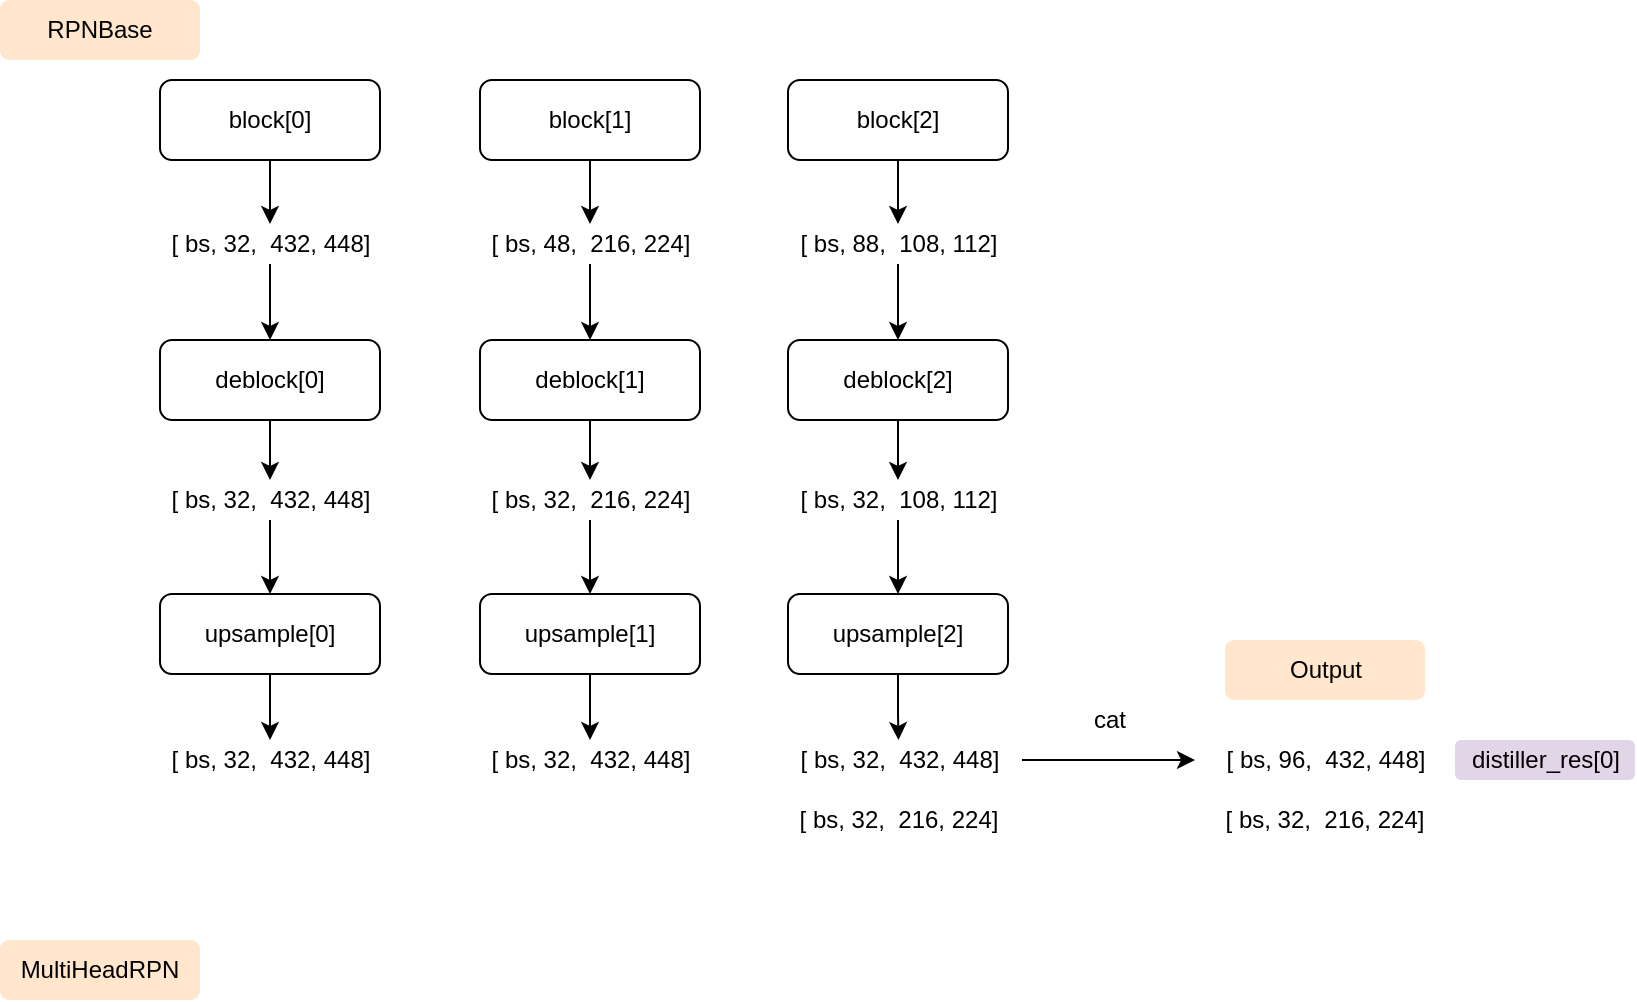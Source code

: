 <mxfile version="14.2.5" type="github">
  <diagram id="I71OE4nxUPz9BCzFAyAM" name="Page-1">
    <mxGraphModel dx="925" dy="605" grid="1" gridSize="10" guides="1" tooltips="1" connect="1" arrows="1" fold="1" page="1" pageScale="1" pageWidth="827" pageHeight="1269" math="0" shadow="0">
      <root>
        <mxCell id="0" />
        <mxCell id="1" parent="0" />
        <mxCell id="FhyLF3LitlM-HpXKTG5y-21" style="edgeStyle=orthogonalEdgeStyle;rounded=0;orthogonalLoop=1;jettySize=auto;html=1;entryX=0.5;entryY=0;entryDx=0;entryDy=0;" edge="1" parent="1" source="FhyLF3LitlM-HpXKTG5y-1" target="FhyLF3LitlM-HpXKTG5y-4">
          <mxGeometry relative="1" as="geometry" />
        </mxCell>
        <mxCell id="FhyLF3LitlM-HpXKTG5y-1" value="block[0]" style="rounded=1;whiteSpace=wrap;html=1;" vertex="1" parent="1">
          <mxGeometry x="100" y="50" width="110" height="40" as="geometry" />
        </mxCell>
        <mxCell id="FhyLF3LitlM-HpXKTG5y-26" style="edgeStyle=orthogonalEdgeStyle;rounded=0;orthogonalLoop=1;jettySize=auto;html=1;entryX=0.5;entryY=0;entryDx=0;entryDy=0;" edge="1" parent="1" source="FhyLF3LitlM-HpXKTG5y-2" target="FhyLF3LitlM-HpXKTG5y-5">
          <mxGeometry relative="1" as="geometry" />
        </mxCell>
        <mxCell id="FhyLF3LitlM-HpXKTG5y-2" value="block[1]" style="rounded=1;whiteSpace=wrap;html=1;" vertex="1" parent="1">
          <mxGeometry x="260" y="50" width="110" height="40" as="geometry" />
        </mxCell>
        <mxCell id="FhyLF3LitlM-HpXKTG5y-31" style="edgeStyle=orthogonalEdgeStyle;rounded=0;orthogonalLoop=1;jettySize=auto;html=1;entryX=0.5;entryY=0;entryDx=0;entryDy=0;" edge="1" parent="1" source="FhyLF3LitlM-HpXKTG5y-3" target="FhyLF3LitlM-HpXKTG5y-6">
          <mxGeometry relative="1" as="geometry" />
        </mxCell>
        <mxCell id="FhyLF3LitlM-HpXKTG5y-3" value="block[2]" style="rounded=1;whiteSpace=wrap;html=1;" vertex="1" parent="1">
          <mxGeometry x="414" y="50" width="110" height="40" as="geometry" />
        </mxCell>
        <mxCell id="FhyLF3LitlM-HpXKTG5y-22" style="edgeStyle=orthogonalEdgeStyle;rounded=0;orthogonalLoop=1;jettySize=auto;html=1;entryX=0.5;entryY=0;entryDx=0;entryDy=0;" edge="1" parent="1" source="FhyLF3LitlM-HpXKTG5y-4" target="FhyLF3LitlM-HpXKTG5y-8">
          <mxGeometry relative="1" as="geometry" />
        </mxCell>
        <mxCell id="FhyLF3LitlM-HpXKTG5y-4" value="[ bs, 32,&amp;nbsp; 432, 448]" style="text;html=1;strokeColor=none;fillColor=none;align=center;verticalAlign=middle;whiteSpace=wrap;rounded=0;" vertex="1" parent="1">
          <mxGeometry x="62.5" y="122" width="185" height="20" as="geometry" />
        </mxCell>
        <mxCell id="FhyLF3LitlM-HpXKTG5y-27" style="edgeStyle=orthogonalEdgeStyle;rounded=0;orthogonalLoop=1;jettySize=auto;html=1;entryX=0.5;entryY=0;entryDx=0;entryDy=0;" edge="1" parent="1" source="FhyLF3LitlM-HpXKTG5y-5" target="FhyLF3LitlM-HpXKTG5y-9">
          <mxGeometry relative="1" as="geometry" />
        </mxCell>
        <mxCell id="FhyLF3LitlM-HpXKTG5y-5" value="[ bs, 48,&amp;nbsp; 216, 224]" style="text;html=1;strokeColor=none;fillColor=none;align=center;verticalAlign=middle;whiteSpace=wrap;rounded=0;" vertex="1" parent="1">
          <mxGeometry x="222.5" y="122" width="185" height="20" as="geometry" />
        </mxCell>
        <mxCell id="FhyLF3LitlM-HpXKTG5y-32" style="edgeStyle=orthogonalEdgeStyle;rounded=0;orthogonalLoop=1;jettySize=auto;html=1;entryX=0.5;entryY=0;entryDx=0;entryDy=0;" edge="1" parent="1" source="FhyLF3LitlM-HpXKTG5y-6" target="FhyLF3LitlM-HpXKTG5y-10">
          <mxGeometry relative="1" as="geometry" />
        </mxCell>
        <mxCell id="FhyLF3LitlM-HpXKTG5y-6" value="[ bs, 88,&amp;nbsp; 108, 112]" style="text;html=1;strokeColor=none;fillColor=none;align=center;verticalAlign=middle;whiteSpace=wrap;rounded=0;" vertex="1" parent="1">
          <mxGeometry x="376.5" y="122" width="185" height="20" as="geometry" />
        </mxCell>
        <mxCell id="FhyLF3LitlM-HpXKTG5y-23" style="edgeStyle=orthogonalEdgeStyle;rounded=0;orthogonalLoop=1;jettySize=auto;html=1;entryX=0.5;entryY=0;entryDx=0;entryDy=0;" edge="1" parent="1" source="FhyLF3LitlM-HpXKTG5y-8" target="FhyLF3LitlM-HpXKTG5y-11">
          <mxGeometry relative="1" as="geometry" />
        </mxCell>
        <mxCell id="FhyLF3LitlM-HpXKTG5y-8" value="deblock[0]" style="rounded=1;whiteSpace=wrap;html=1;" vertex="1" parent="1">
          <mxGeometry x="100" y="180" width="110" height="40" as="geometry" />
        </mxCell>
        <mxCell id="FhyLF3LitlM-HpXKTG5y-28" style="edgeStyle=orthogonalEdgeStyle;rounded=0;orthogonalLoop=1;jettySize=auto;html=1;" edge="1" parent="1" source="FhyLF3LitlM-HpXKTG5y-9" target="FhyLF3LitlM-HpXKTG5y-12">
          <mxGeometry relative="1" as="geometry" />
        </mxCell>
        <mxCell id="FhyLF3LitlM-HpXKTG5y-9" value="deblock[1]" style="rounded=1;whiteSpace=wrap;html=1;" vertex="1" parent="1">
          <mxGeometry x="260" y="180" width="110" height="40" as="geometry" />
        </mxCell>
        <mxCell id="FhyLF3LitlM-HpXKTG5y-33" style="edgeStyle=orthogonalEdgeStyle;rounded=0;orthogonalLoop=1;jettySize=auto;html=1;entryX=0.5;entryY=0;entryDx=0;entryDy=0;" edge="1" parent="1" source="FhyLF3LitlM-HpXKTG5y-10" target="FhyLF3LitlM-HpXKTG5y-13">
          <mxGeometry relative="1" as="geometry" />
        </mxCell>
        <mxCell id="FhyLF3LitlM-HpXKTG5y-10" value="deblock[2]" style="rounded=1;whiteSpace=wrap;html=1;" vertex="1" parent="1">
          <mxGeometry x="414" y="180" width="110" height="40" as="geometry" />
        </mxCell>
        <mxCell id="FhyLF3LitlM-HpXKTG5y-24" style="edgeStyle=orthogonalEdgeStyle;rounded=0;orthogonalLoop=1;jettySize=auto;html=1;entryX=0.5;entryY=0;entryDx=0;entryDy=0;" edge="1" parent="1" source="FhyLF3LitlM-HpXKTG5y-11" target="FhyLF3LitlM-HpXKTG5y-14">
          <mxGeometry relative="1" as="geometry" />
        </mxCell>
        <mxCell id="FhyLF3LitlM-HpXKTG5y-11" value="[ bs, 32,&amp;nbsp; 432, 448]" style="text;html=1;strokeColor=none;fillColor=none;align=center;verticalAlign=middle;whiteSpace=wrap;rounded=0;" vertex="1" parent="1">
          <mxGeometry x="62.5" y="250" width="185" height="20" as="geometry" />
        </mxCell>
        <mxCell id="FhyLF3LitlM-HpXKTG5y-29" style="edgeStyle=orthogonalEdgeStyle;rounded=0;orthogonalLoop=1;jettySize=auto;html=1;entryX=0.5;entryY=0;entryDx=0;entryDy=0;" edge="1" parent="1" source="FhyLF3LitlM-HpXKTG5y-12" target="FhyLF3LitlM-HpXKTG5y-16">
          <mxGeometry relative="1" as="geometry" />
        </mxCell>
        <mxCell id="FhyLF3LitlM-HpXKTG5y-12" value="[ bs, 32,&amp;nbsp; 216, 224]" style="text;html=1;strokeColor=none;fillColor=none;align=center;verticalAlign=middle;whiteSpace=wrap;rounded=0;" vertex="1" parent="1">
          <mxGeometry x="222.5" y="250" width="185" height="20" as="geometry" />
        </mxCell>
        <mxCell id="FhyLF3LitlM-HpXKTG5y-35" style="edgeStyle=orthogonalEdgeStyle;rounded=0;orthogonalLoop=1;jettySize=auto;html=1;entryX=0.5;entryY=0;entryDx=0;entryDy=0;" edge="1" parent="1" source="FhyLF3LitlM-HpXKTG5y-13" target="FhyLF3LitlM-HpXKTG5y-17">
          <mxGeometry relative="1" as="geometry" />
        </mxCell>
        <mxCell id="FhyLF3LitlM-HpXKTG5y-13" value="[ bs, 32,&amp;nbsp; 108, 112]" style="text;html=1;strokeColor=none;fillColor=none;align=center;verticalAlign=middle;whiteSpace=wrap;rounded=0;" vertex="1" parent="1">
          <mxGeometry x="376.5" y="250" width="185" height="20" as="geometry" />
        </mxCell>
        <mxCell id="FhyLF3LitlM-HpXKTG5y-25" style="edgeStyle=orthogonalEdgeStyle;rounded=0;orthogonalLoop=1;jettySize=auto;html=1;entryX=0.5;entryY=0;entryDx=0;entryDy=0;" edge="1" parent="1" source="FhyLF3LitlM-HpXKTG5y-14" target="FhyLF3LitlM-HpXKTG5y-15">
          <mxGeometry relative="1" as="geometry" />
        </mxCell>
        <mxCell id="FhyLF3LitlM-HpXKTG5y-14" value="upsample[0]" style="rounded=1;whiteSpace=wrap;html=1;" vertex="1" parent="1">
          <mxGeometry x="100" y="307" width="110" height="40" as="geometry" />
        </mxCell>
        <mxCell id="FhyLF3LitlM-HpXKTG5y-15" value="[ bs, 32,&amp;nbsp; 432, 448]" style="text;html=1;strokeColor=none;fillColor=none;align=center;verticalAlign=middle;whiteSpace=wrap;rounded=0;" vertex="1" parent="1">
          <mxGeometry x="62.5" y="380" width="185" height="20" as="geometry" />
        </mxCell>
        <mxCell id="FhyLF3LitlM-HpXKTG5y-30" style="edgeStyle=orthogonalEdgeStyle;rounded=0;orthogonalLoop=1;jettySize=auto;html=1;entryX=0.5;entryY=0;entryDx=0;entryDy=0;" edge="1" parent="1" source="FhyLF3LitlM-HpXKTG5y-16" target="FhyLF3LitlM-HpXKTG5y-18">
          <mxGeometry relative="1" as="geometry" />
        </mxCell>
        <mxCell id="FhyLF3LitlM-HpXKTG5y-16" value="upsample[1]" style="rounded=1;whiteSpace=wrap;html=1;" vertex="1" parent="1">
          <mxGeometry x="260" y="307" width="110" height="40" as="geometry" />
        </mxCell>
        <mxCell id="FhyLF3LitlM-HpXKTG5y-36" style="edgeStyle=orthogonalEdgeStyle;rounded=0;orthogonalLoop=1;jettySize=auto;html=1;entryX=0.5;entryY=0;entryDx=0;entryDy=0;" edge="1" parent="1" source="FhyLF3LitlM-HpXKTG5y-17" target="FhyLF3LitlM-HpXKTG5y-19">
          <mxGeometry relative="1" as="geometry" />
        </mxCell>
        <mxCell id="FhyLF3LitlM-HpXKTG5y-17" value="upsample[2]" style="rounded=1;whiteSpace=wrap;html=1;" vertex="1" parent="1">
          <mxGeometry x="414" y="307" width="110" height="40" as="geometry" />
        </mxCell>
        <mxCell id="FhyLF3LitlM-HpXKTG5y-18" value="[ bs, 32,&amp;nbsp; 432, 448]" style="text;html=1;strokeColor=none;fillColor=none;align=center;verticalAlign=middle;whiteSpace=wrap;rounded=0;" vertex="1" parent="1">
          <mxGeometry x="222.5" y="380" width="185" height="20" as="geometry" />
        </mxCell>
        <mxCell id="FhyLF3LitlM-HpXKTG5y-42" style="edgeStyle=orthogonalEdgeStyle;rounded=0;orthogonalLoop=1;jettySize=auto;html=1;" edge="1" parent="1" source="FhyLF3LitlM-HpXKTG5y-19" target="FhyLF3LitlM-HpXKTG5y-38">
          <mxGeometry relative="1" as="geometry" />
        </mxCell>
        <mxCell id="FhyLF3LitlM-HpXKTG5y-19" value="[ bs, 32,&amp;nbsp; 432, 448]" style="text;html=1;strokeColor=none;fillColor=none;align=center;verticalAlign=middle;whiteSpace=wrap;rounded=0;" vertex="1" parent="1">
          <mxGeometry x="407.5" y="380" width="123.5" height="20" as="geometry" />
        </mxCell>
        <mxCell id="FhyLF3LitlM-HpXKTG5y-20" value="[ bs, 32,&amp;nbsp; 216, 224]" style="text;html=1;strokeColor=none;fillColor=none;align=center;verticalAlign=middle;whiteSpace=wrap;rounded=0;" vertex="1" parent="1">
          <mxGeometry x="376.5" y="410" width="185" height="20" as="geometry" />
        </mxCell>
        <mxCell id="FhyLF3LitlM-HpXKTG5y-38" value="[ bs, 96,&amp;nbsp; 432, 448]" style="text;html=1;strokeColor=none;fillColor=none;align=center;verticalAlign=middle;whiteSpace=wrap;rounded=0;" vertex="1" parent="1">
          <mxGeometry x="617.5" y="380" width="130" height="20" as="geometry" />
        </mxCell>
        <mxCell id="FhyLF3LitlM-HpXKTG5y-39" value="[ bs, 32,&amp;nbsp; 216, 224]" style="text;html=1;strokeColor=none;fillColor=none;align=center;verticalAlign=middle;whiteSpace=wrap;rounded=0;" vertex="1" parent="1">
          <mxGeometry x="590" y="410" width="185" height="20" as="geometry" />
        </mxCell>
        <mxCell id="FhyLF3LitlM-HpXKTG5y-45" value="cat" style="text;html=1;strokeColor=none;fillColor=none;align=center;verticalAlign=middle;whiteSpace=wrap;rounded=0;" vertex="1" parent="1">
          <mxGeometry x="540" y="360" width="70" height="20" as="geometry" />
        </mxCell>
        <mxCell id="FhyLF3LitlM-HpXKTG5y-47" value="RPNBase" style="rounded=1;whiteSpace=wrap;html=1;fillColor=#ffe6cc;strokeColor=none;" vertex="1" parent="1">
          <mxGeometry x="20" y="10" width="100" height="30" as="geometry" />
        </mxCell>
        <mxCell id="FhyLF3LitlM-HpXKTG5y-48" value="Output" style="rounded=1;whiteSpace=wrap;html=1;fillColor=#ffe6cc;strokeColor=none;" vertex="1" parent="1">
          <mxGeometry x="632.5" y="330" width="100" height="30" as="geometry" />
        </mxCell>
        <mxCell id="FhyLF3LitlM-HpXKTG5y-49" value="distiller_res[0]" style="rounded=1;whiteSpace=wrap;html=1;fillColor=#e1d5e7;strokeColor=none;" vertex="1" parent="1">
          <mxGeometry x="747.5" y="380" width="90" height="20" as="geometry" />
        </mxCell>
        <mxCell id="FhyLF3LitlM-HpXKTG5y-50" value="MultiHeadRPN" style="rounded=1;whiteSpace=wrap;html=1;fillColor=#ffe6cc;strokeColor=none;" vertex="1" parent="1">
          <mxGeometry x="20" y="480" width="100" height="30" as="geometry" />
        </mxCell>
      </root>
    </mxGraphModel>
  </diagram>
</mxfile>
